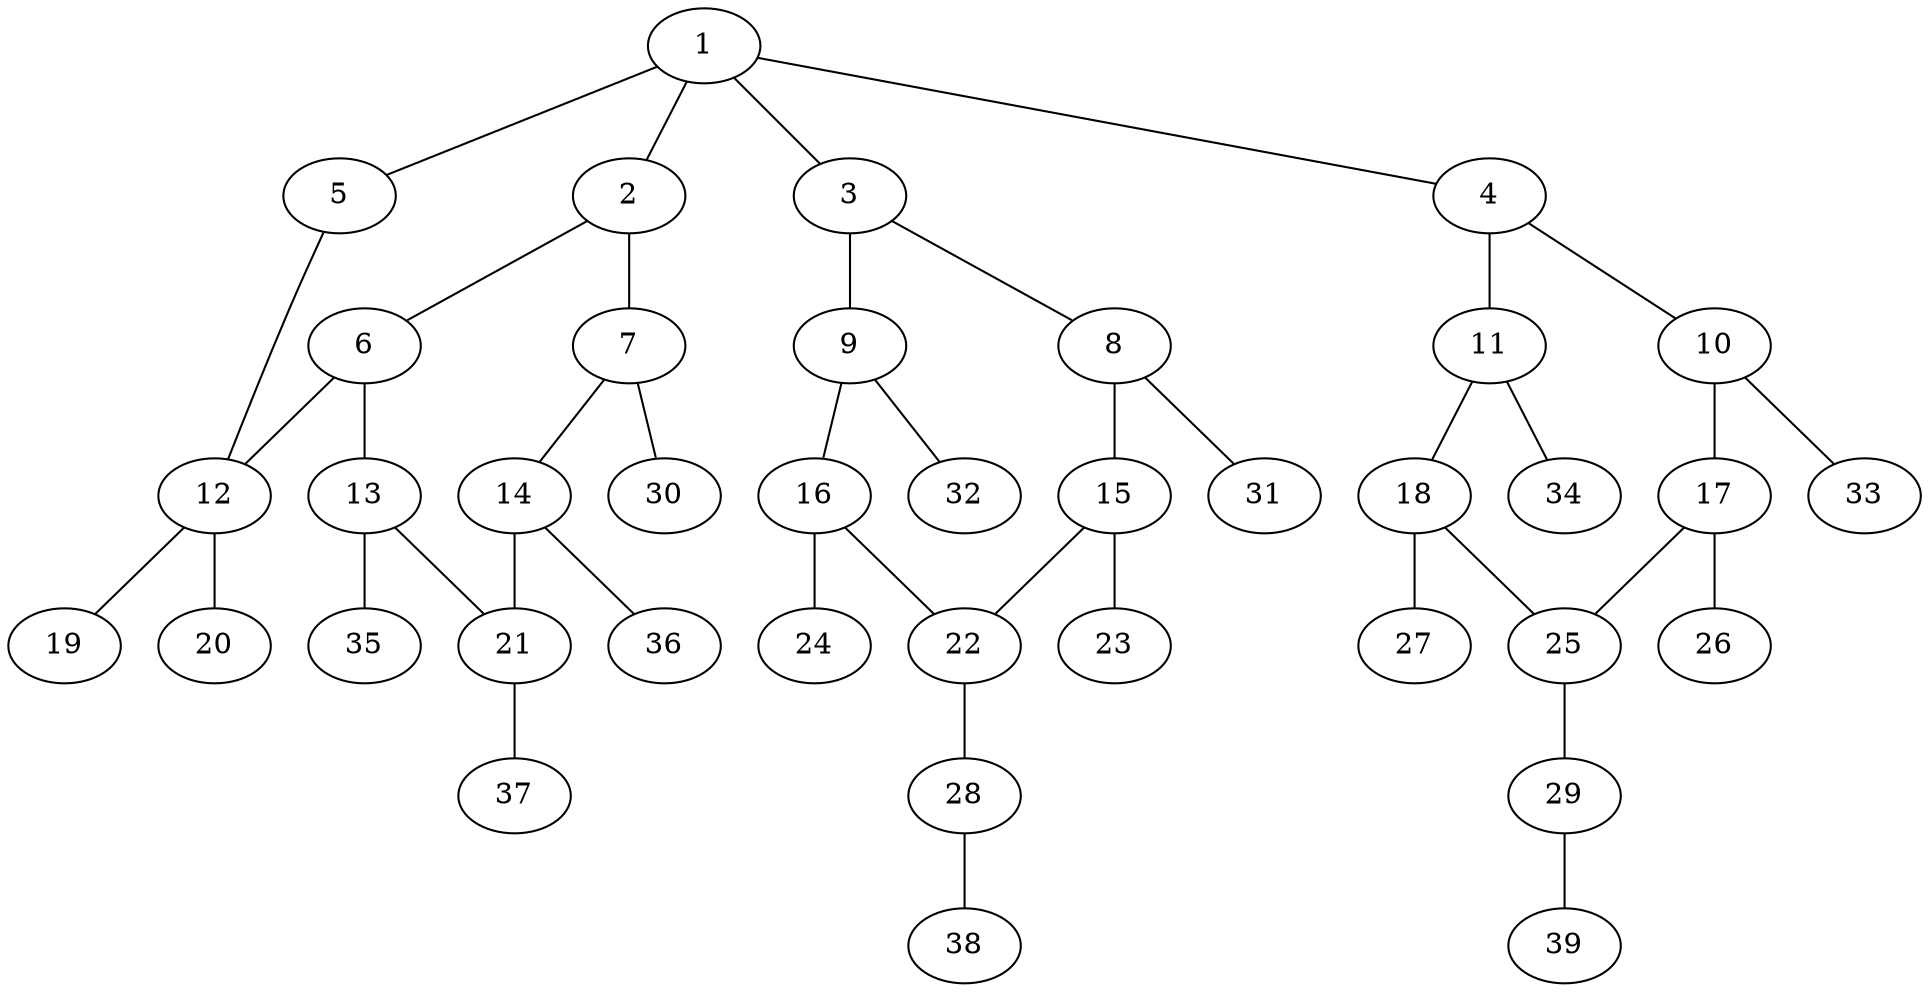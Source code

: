 graph molecule_2615 {
	1	 [chem=C];
	2	 [chem=C];
	1 -- 2	 [valence=1];
	3	 [chem=C];
	1 -- 3	 [valence=1];
	4	 [chem=C];
	1 -- 4	 [valence=1];
	5	 [chem=O];
	1 -- 5	 [valence=1];
	6	 [chem=C];
	2 -- 6	 [valence=2];
	7	 [chem=C];
	2 -- 7	 [valence=1];
	8	 [chem=C];
	3 -- 8	 [valence=1];
	9	 [chem=C];
	3 -- 9	 [valence=2];
	10	 [chem=C];
	4 -- 10	 [valence=2];
	11	 [chem=C];
	4 -- 11	 [valence=1];
	12	 [chem=S];
	5 -- 12	 [valence=1];
	6 -- 12	 [valence=1];
	13	 [chem=C];
	6 -- 13	 [valence=1];
	14	 [chem=C];
	7 -- 14	 [valence=2];
	30	 [chem=H];
	7 -- 30	 [valence=1];
	15	 [chem=C];
	8 -- 15	 [valence=2];
	31	 [chem=H];
	8 -- 31	 [valence=1];
	16	 [chem=C];
	9 -- 16	 [valence=1];
	32	 [chem=H];
	9 -- 32	 [valence=1];
	17	 [chem=C];
	10 -- 17	 [valence=1];
	33	 [chem=H];
	10 -- 33	 [valence=1];
	18	 [chem=C];
	11 -- 18	 [valence=2];
	34	 [chem=H];
	11 -- 34	 [valence=1];
	19	 [chem=O];
	12 -- 19	 [valence=2];
	20	 [chem=O];
	12 -- 20	 [valence=2];
	21	 [chem=C];
	13 -- 21	 [valence=2];
	35	 [chem=H];
	13 -- 35	 [valence=1];
	14 -- 21	 [valence=1];
	36	 [chem=H];
	14 -- 36	 [valence=1];
	22	 [chem=C];
	15 -- 22	 [valence=1];
	23	 [chem=Br];
	15 -- 23	 [valence=1];
	16 -- 22	 [valence=2];
	24	 [chem=Br];
	16 -- 24	 [valence=1];
	25	 [chem=C];
	17 -- 25	 [valence=2];
	26	 [chem=Br];
	17 -- 26	 [valence=1];
	18 -- 25	 [valence=1];
	27	 [chem=Br];
	18 -- 27	 [valence=1];
	37	 [chem=H];
	21 -- 37	 [valence=1];
	28	 [chem=O];
	22 -- 28	 [valence=1];
	29	 [chem=O];
	25 -- 29	 [valence=1];
	38	 [chem=H];
	28 -- 38	 [valence=1];
	39	 [chem=H];
	29 -- 39	 [valence=1];
}

